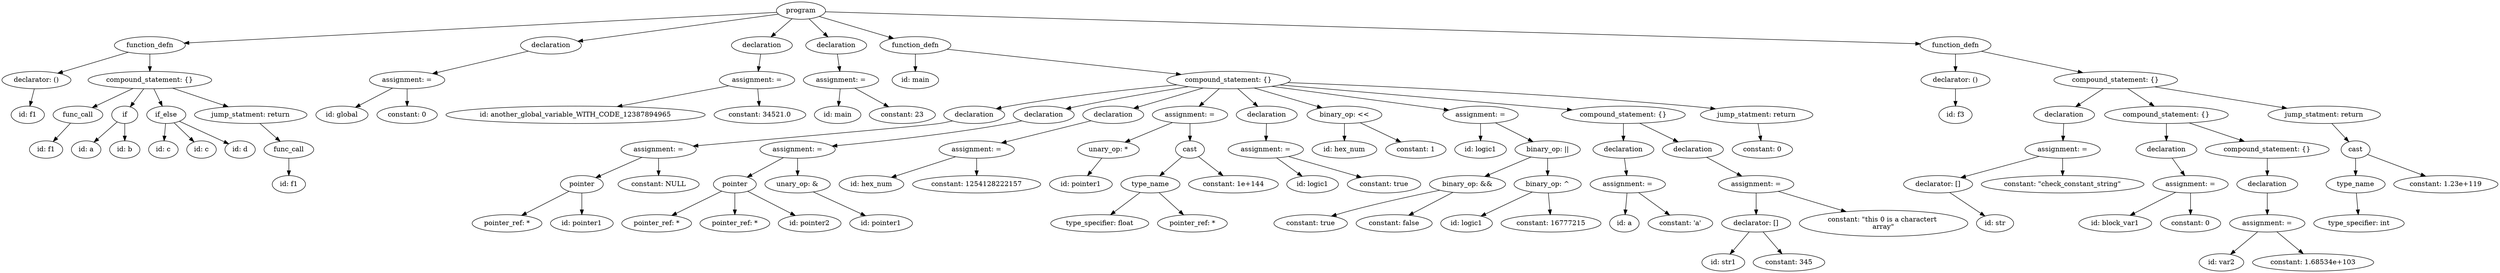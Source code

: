 strict digraph "" {
	graph [bb="0,0,5171.5,558"];
	node [label="\N"];
	259	[height=0.5,
		label=program,
		pos="1655.5,540",
		width=1.4082];
	146	[height=0.5,
		label=function_defn,
		pos="306.5,468",
		width=2.0417];
	259 -> 146	[pos="e,377.48,472.68 1605.5,536.4 1402.5,525.87 639.42,486.28 387.65,473.21"];
	154	[height=0.5,
		label=declaration,
		pos="1137.5,468",
		width=1.7512];
	259 -> 154	[pos="e,1193.3,476.54 1609.1,532.73 1516.7,520.24 1309.6,492.26 1203.3,477.89"];
	160	[height=0.5,
		label=declaration,
		pos="1574.5,468",
		width=1.7512];
	259 -> 160	[pos="e,1593.4,485.31 1637.1,523.12 1626.5,513.94 1613,502.23 1601.2,492.06"];
	165	[height=0.5,
		label=declaration,
		pos="1728.5,468",
		width=1.7512];
	259 -> 165	[pos="e,1711.4,485.39 1672.4,522.76 1681.9,513.73 1693.7,502.33 1704.2,492.35"];
	230	[height=0.5,
		label=function_defn,
		pos="1892.5,468",
		width=2.0417];
	259 -> 230	[pos="e,1847.5,482.28 1693.3,527.83 1732.3,516.31 1793.5,498.23 1837.8,485.16"];
	258	[height=0.5,
		label=function_defn,
		pos="4047.5,468",
		width=2.0417];
	259 -> 258	[pos="e,3975,471.12 1705.7,537.53 2008,528.68 3584.7,482.54 3964.9,471.42"];
	132	[height=0.5,
		label="declarator: ()",
		pos="71.5,396",
		width=1.9861];
	146 -> 132	[pos="e,115.69,410.16 261.75,453.67 222.91,442.1 166.6,425.33 125.31,413.03"];
	145	[height=0.5,
		label="compound_statement: {}",
		pos="306.5,396",
		width=3.5566];
	146 -> 145	[pos="e,306.5,414.1 306.5,449.7 306.5,441.98 306.5,432.71 306.5,424.11"];
	153	[height=0.5,
		label="assignment: =",
		pos="839.5,396",
		width=2.1667];
	154 -> 153	[pos="e,892.02,409.34 1090.3,455.91 1039.3,443.94 958.01,424.84 901.85,411.65"];
	159	[height=0.5,
		label="assignment: =",
		pos="1564.5,396",
		width=2.1667];
	160 -> 159	[pos="e,1566.9,414.1 1572,449.7 1570.9,441.98 1569.6,432.71 1568.4,424.11"];
	164	[height=0.5,
		label="assignment: =",
		pos="1738.5,396",
		width=2.1667];
	165 -> 164	[pos="e,1736.1,414.1 1731,449.7 1732.1,441.98 1733.4,432.71 1734.6,424.11"];
	167	[height=0.5,
		label="id: main",
		pos="1892.5,396",
		width=1.336];
	230 -> 167	[pos="e,1892.5,414.1 1892.5,449.7 1892.5,441.98 1892.5,432.71 1892.5,424.11"];
	229	[height=0.5,
		label="compound_statement: {}",
		pos="2541.5,396",
		width=3.5566];
	230 -> 229	[pos="e,2443.2,407.61 1958.3,459.9 2070,447.86 2297.7,423.3 2433.2,408.68"];
	233	[height=0.5,
		label="declarator: ()",
		pos="4047.5,396",
		width=1.9861];
	258 -> 233	[pos="e,4047.5,414.1 4047.5,449.7 4047.5,441.98 4047.5,432.71 4047.5,424.11"];
	257	[height=0.5,
		label="compound_statement: {}",
		pos="4379.5,396",
		width=3.5566];
	258 -> 257	[pos="e,4311.5,411.34 4101.2,455.68 4155.4,444.24 4239.8,426.46 4301.4,413.46"];
	131	[height=0.5,
		label="id: f1",
		pos="53.5,324",
		width=0.95833];
	132 -> 131	[pos="e,57.898,342.1 67.051,377.7 65.045,369.9 62.631,360.51 60.399,351.83"];
	134	[height=0.5,
		label=func_call,
		pos="157.5,324",
		width=1.4306];
	145 -> 134	[pos="e,187.19,338.95 271.57,378.59 249.04,368 219.71,354.23 196.43,343.29"];
	137	[height=0.5,
		label=if,
		pos="254.5,324",
		width=0.75];
	145 -> 137	[pos="e,265.91,340.36 293.91,378.05 287.31,369.17 279.12,358.14 271.92,348.45"];
	141	[height=0.5,
		label=if_else,
		pos="340.5,324",
		width=1.125];
	145 -> 141	[pos="e,332.19,342.1 314.9,377.7 318.77,369.73 323.45,360.1 327.74,351.26"];
	144	[height=0.5,
		label="jump_statment: return",
		pos="515.5,324",
		width=3.2361];
	145 -> 144	[pos="e,468.87,340.62 353.66,379.2 385,368.71 426.31,354.87 459.34,343.81"];
	151	[height=0.5,
		label="id: global",
		pos="704.5,324",
		width=1.5];
	153 -> 151	[pos="e,732.4,339.46 809.2,379.29 789.16,368.9 762.75,355.2 741.47,344.17"];
	152	[height=0.5,
		label="constant: 0",
		pos="839.5,324",
		width=1.7361];
	153 -> 152	[pos="e,839.5,342.1 839.5,377.7 839.5,369.98 839.5,360.71 839.5,352.11"];
	157	[height=0.5,
		label="id: another_global_variable_WITH_CODE_12387894965",
		pos="1188.5,324",
		width=7.4583];
	159 -> 157	[pos="e,1274.8,341.06 1505.8,384.06 1446.7,373.07 1354.7,355.93 1284.9,342.94"];
	158	[height=0.5,
		label="constant: 34521.0",
		pos="1570.5,324",
		width=2.6389];
	159 -> 158	[pos="e,1569,342.1 1566,377.7 1566.6,369.98 1567.4,360.71 1568.2,352.11"];
	162	[height=0.5,
		label="id: main",
		pos="1731.5,324",
		width=1.336];
	164 -> 162	[pos="e,1733.2,342.1 1736.8,377.7 1736,369.98 1735.1,360.71 1734.2,352.11"];
	163	[height=0.5,
		label="constant: 23",
		pos="1865.5,324",
		width=1.8957];
	164 -> 163	[pos="e,1837.2,340.58 1767.3,379.12 1785.4,369.16 1808.9,356.22 1828.3,345.49"];
	174	[height=0.5,
		label=declaration,
		pos="2014.5,324",
		width=1.7512];
	229 -> 174	[pos="e,2060,336.59 2434.3,386.05 2341.8,377.49 2204.8,362.78 2086.5,342 2081.1,341.06 2075.5,339.96 2070,338.78"];
	183	[height=0.5,
		label=declaration,
		pos="2158.5,324",
		width=1.7512];
	229 -> 183	[pos="e,2204.5,336.32 2458.4,382.3 2395.6,372.35 2307.4,357.61 2230.5,342 2225.2,340.93 2219.8,339.75 2214.3,338.54"];
	188	[height=0.5,
		label=declaration,
		pos="2302.5,324",
		width=1.7512];
	229 -> 188	[pos="e,2344.8,337.38 2488.8,379.55 2448.8,367.86 2394.3,351.88 2354.5,340.24"];
	196	[height=0.5,
		label="assignment: =",
		pos="2461.5,324",
		width=2.1667];
	229 -> 196	[pos="e,2480.4,341.55 2522.1,378.05 2511.9,369.13 2499.3,358.06 2488.2,348.34"];
	201	[height=0.5,
		label=declaration,
		pos="2620.5,324",
		width=1.7512];
	229 -> 201	[pos="e,2602.1,341.31 2560.6,378.05 2570.8,369.07 2583.4,357.9 2594.4,348.12"];
	204	[height=0.5,
		label="binary_op: <<",
		pos="2781.5,324",
		width=2.1528];
	229 -> 204	[pos="e,2735.2,338.52 2594.5,379.55 2633.3,368.23 2685.9,352.89 2725.4,341.36"];
	213	[height=0.5,
		label="assignment: =",
		pos="3063.5,324",
		width=2.1667];
	229 -> 213	[pos="e,2997.9,333.8 2630.6,383.05 2731.2,369.56 2893.1,347.85 2987.8,335.15"];
	226	[height=0.5,
		label="compound_statement: {}",
		pos="3359.5,324",
		width=3.5566];
	229 -> 226	[pos="e,3253.3,334.09 2647.6,385.92 2801,372.79 3083.9,348.59 3243,334.97"];
	228	[height=0.5,
		label="jump_statment: return",
		pos="3635.5,324",
		width=3.2361];
	229 -> 228	[pos="e,3550.3,336.32 2664.2,390.79 2846.1,383.96 3198.2,368.49 3496.5,342 3510.7,340.74 3525.6,339.17 3540.3,337.5"];
	232	[height=0.5,
		label="id: f3",
		pos="4047.5,324",
		width=0.95833];
	233 -> 232	[pos="e,4047.5,342.1 4047.5,377.7 4047.5,369.98 4047.5,360.71 4047.5,352.11"];
	239	[height=0.5,
		label=declaration,
		pos="4272.5,324",
		width=1.7512];
	257 -> 239	[pos="e,4296.5,340.67 4353.9,378.23 4339.2,368.61 4320.5,356.43 4304.8,346.16"];
	251	[height=0.5,
		label="compound_statement: {}",
		pos="4484.5,324",
		width=3.5566];
	257 -> 251	[pos="e,4459.2,341.87 4404.7,378.23 4418.4,369.04 4435.7,357.51 4450.7,347.54"];
	256	[height=0.5,
		label="jump_statment: return",
		pos="4811.5,324",
		width=3.2361];
	257 -> 256	[pos="e,4734.3,337.51 4460,381.96 4535.1,369.79 4646.9,351.67 4724.1,339.16"];
	133	[height=0.5,
		label="id: f1",
		pos="91.5,252",
		width=0.95833];
	134 -> 133	[pos="e,106.27,268.67 142.19,306.76 133.57,297.62 122.67,286.06 113.19,276"];
	135	[height=0.5,
		label="id: a",
		pos="174.5,252",
		width=0.84854];
	137 -> 135	[pos="e,190.82,267.28 238.69,309.17 227.23,299.14 211.52,285.39 198.51,274.01"];
	136	[height=0.5,
		label="id: b",
		pos="254.5,252",
		width=0.86659];
	137 -> 136	[pos="e,254.5,270.1 254.5,305.7 254.5,297.98 254.5,288.71 254.5,280.11"];
	138	[height=0.5,
		label="id: c",
		pos="334.5,252",
		width=0.84854];
	141 -> 138	[pos="e,335.97,270.1 339.02,305.7 338.36,297.98 337.56,288.71 336.82,280.11"];
	139	[height=0.5,
		label="id: c",
		pos="413.5,252",
		width=0.84854];
	141 -> 139	[pos="e,397.85,268.01 356.7,307.46 366.67,297.91 379.59,285.51 390.6,274.96"];
	140	[height=0.5,
		label="id: d",
		pos="493.5,252",
		width=0.86659];
	141 -> 140	[pos="e,469.9,263.8 367.85,310.49 393.84,298.6 432.95,280.7 460.62,268.04"];
	143	[height=0.5,
		label=func_call,
		pos="594.5,252",
		width=1.4306];
	144 -> 143	[pos="e,576.37,269.07 534.62,306.05 544.84,297 557.56,285.73 568.64,275.91"];
	173	[height=0.5,
		label="assignment: =",
		pos="1360.5,252",
		width=2.1667];
	174 -> 173	[pos="e,1432.2,259.26 1969.4,311.32 1960.5,309.31 1951.2,307.42 1942.5,306 1918.2,302.05 1597.2,273.71 1442.6,260.17"];
	182	[height=0.5,
		label="assignment: =",
		pos="1648.5,252",
		width=2.1667];
	183 -> 182	[pos="e,1720.2,259.2 2113,311.44 2104.2,309.45 2095.1,307.53 2086.5,306 1963.2,284.05 1818.7,268.52 1730.4,260.16"];
	187	[height=0.5,
		label="assignment: =",
		pos="2019.5,252",
		width=2.1667];
	188 -> 187	[pos="e,2070.9,265.7 2256.4,311.6 2208.6,299.77 2133.5,281.21 2080.8,268.15"];
	190	[height=0.5,
		label="unary_op: *",
		pos="2292.5,252",
		width=1.7693];
	196 -> 190	[pos="e,2327,267.27 2425.2,307.98 2399.2,297.2 2364,282.62 2336.4,271.18"];
	195	[height=0.5,
		label=cast,
		pos="2461.5,252",
		width=0.83333];
	196 -> 195	[pos="e,2461.5,270.1 2461.5,305.7 2461.5,297.98 2461.5,288.71 2461.5,280.11"];
	200	[height=0.5,
		label="assignment: =",
		pos="2618.5,252",
		width=2.1667];
	201 -> 200	[pos="e,2619,270.1 2620,305.7 2619.8,297.98 2619.5,288.71 2619.3,280.11"];
	202	[height=0.5,
		label="id: hex_num",
		pos="2781.5,252",
		width=1.8611];
	204 -> 202	[pos="e,2781.5,270.1 2781.5,305.7 2781.5,297.98 2781.5,288.71 2781.5,280.11"];
	203	[height=0.5,
		label="constant: 1",
		pos="2929.5,252",
		width=1.7361];
	204 -> 203	[pos="e,2898.4,267.73 2814,307.64 2836.1,297.16 2865.6,283.2 2889.3,272.02"];
	205	[height=0.5,
		label="id: logic1",
		pos="3063.5,252",
		width=1.4861];
	213 -> 205	[pos="e,3063.5,270.1 3063.5,305.7 3063.5,297.98 3063.5,288.71 3063.5,280.11"];
	212	[height=0.5,
		label="binary_op: ||",
		pos="3202.5,252",
		width=1.8776];
	213 -> 212	[pos="e,3172.2,268.25 3094.3,307.46 3114.6,297.24 3141.4,283.78 3163.2,272.79"];
	218	[height=0.5,
		label=declaration,
		pos="3359.5,252",
		width=1.7512];
	226 -> 218	[pos="e,3359.5,270.1 3359.5,305.7 3359.5,297.98 3359.5,288.71 3359.5,280.11"];
	225	[height=0.5,
		label=declaration,
		pos="3503.5,252",
		width=1.7512];
	226 -> 225	[pos="e,3472.9,267.88 3393.3,306.59 3414.4,296.33 3441.6,283.08 3463.8,272.32"];
	227	[height=0.5,
		label="constant: 0",
		pos="3647.5,252",
		width=1.7361];
	228 -> 227	[pos="e,3644.6,270.1 3638.5,305.7 3639.8,297.98 3641.4,288.71 3642.9,280.11"];
	238	[height=0.5,
		label="assignment: =",
		pos="4269.5,252",
		width=2.1667];
	239 -> 238	[pos="e,4270.2,270.1 4271.8,305.7 4271.4,297.98 4271,288.71 4270.7,280.11"];
	244	[height=0.5,
		label=declaration,
		pos="4484.5,252",
		width=1.7512];
	251 -> 244	[pos="e,4484.5,270.1 4484.5,305.7 4484.5,297.98 4484.5,288.71 4484.5,280.11"];
	250	[height=0.5,
		label="compound_statement: {}",
		pos="4693.5,252",
		width=3.5566];
	251 -> 250	[pos="e,4646.1,268.86 4531.7,307.2 4562.8,296.78 4603.7,283.07 4636.6,272.04"];
	255	[height=0.5,
		label=cast,
		pos="4876.5,252",
		width=0.83333];
	256 -> 255	[pos="e,4862.2,268.36 4827.2,306.05 4835.7,296.99 4846.1,285.69 4855.3,275.86"];
	142	[height=0.5,
		label="id: f1",
		pos="594.5,180",
		width=0.95833];
	143 -> 142	[pos="e,594.5,198.1 594.5,233.7 594.5,225.98 594.5,216.71 594.5,208.11"];
	171	[height=0.5,
		label=pointer,
		pos="1201.5,180",
		width=1.2277];
	173 -> 171	[pos="e,1230.3,193.7 1326,235.81 1300.5,224.6 1265.9,209.35 1239.6,197.78"];
	172	[height=0.5,
		label="constant: NULL",
		pos="1360.5,180",
		width=2.3333];
	173 -> 172	[pos="e,1360.5,198.1 1360.5,233.7 1360.5,225.98 1360.5,216.71 1360.5,208.11"];
	179	[height=0.5,
		label=pointer,
		pos="1518.5,180",
		width=1.2277];
	182 -> 179	[pos="e,1544.1,194.76 1619.3,235.29 1599.7,224.73 1573.8,210.77 1553.1,199.65"];
	181	[height=0.5,
		label="unary_op: &",
		pos="1648.5,180",
		width=1.8776];
	182 -> 181	[pos="e,1648.5,198.1 1648.5,233.7 1648.5,225.98 1648.5,216.71 1648.5,208.11"];
	185	[height=0.5,
		label="id: hex_num",
		pos="1801.5,180",
		width=1.8611];
	187 -> 185	[pos="e,1842.8,194.26 1975.9,237 1940.3,225.58 1890,209.41 1852.5,197.38"];
	186	[height=0.5,
		label="constant: 1254128222157",
		pos="2019.5,180",
		width=3.683];
	187 -> 186	[pos="e,2019.5,198.1 2019.5,233.7 2019.5,225.98 2019.5,216.71 2019.5,208.11"];
	189	[height=0.5,
		label="id: pointer1",
		pos="2235.5,180",
		width=1.8056];
	190 -> 189	[pos="e,2249.2,197.79 2278.7,234.05 2271.8,225.54 2263.2,215.07 2255.6,205.68"];
	193	[height=0.5,
		label=type_name,
		pos="2379.5,180",
		width=1.6971];
	195 -> 193	[pos="e,2398.7,197.35 2444.9,236.83 2433.8,227.37 2419,214.72 2406.3,203.85"];
	194	[height=0.5,
		label="constant: 1e+144",
		pos="2551.5,180",
		width=2.5833];
	195 -> 194	[pos="e,2529.9,197.76 2479.3,237.17 2491.4,227.71 2507.9,214.95 2522,203.98"];
	198	[height=0.5,
		label="id: logic1",
		pos="2715.5,180",
		width=1.4861];
	200 -> 198	[pos="e,2693.8,196.67 2641,234.76 2654.3,225.18 2671.3,212.92 2685.7,202.53"];
	199	[height=0.5,
		label="constant: true",
		pos="2863.5,180",
		width=2.1123];
	200 -> 199	[pos="e,2816.7,194.37 2665.4,237.59 2705.8,226.06 2764.1,209.41 2807,197.15"];
	208	[height=0.5,
		label="binary_op: &&",
		pos="3036.5,180",
		width=2.1845];
	212 -> 208	[pos="e,3072.3,196.09 3168.1,236.5 3143,225.93 3108.9,211.51 3081.6,200.02"];
	211	[height=0.5,
		label="binary_op: ^",
		pos="3202.5,180",
		width=1.9318];
	212 -> 211	[pos="e,3202.5,198.1 3202.5,233.7 3202.5,225.98 3202.5,216.71 3202.5,208.11"];
	217	[height=0.5,
		label="assignment: =",
		pos="3368.5,180",
		width=2.1667];
	218 -> 217	[pos="e,3366.3,198.1 3361.7,233.7 3362.7,225.98 3363.9,216.71 3365,208.11"];
	224	[height=0.5,
		label="assignment: =",
		pos="3634.5,180",
		width=2.1667];
	225 -> 224	[pos="e,3604.8,196.89 3531.9,235.81 3550.6,225.84 3575.2,212.67 3595.7,201.73"];
	236	[height=0.5,
		label="declarator: []",
		pos="4011.5,180",
		width=1.9861];
	238 -> 236	[pos="e,4058.5,193.75 4221,237.83 4177.6,226.06 4114,208.81 4068.3,196.4"];
	237	[height=0.5,
		label="constant: \"check_constant_string\"",
		pos="4269.5,180",
		width=4.6806];
	238 -> 237	[pos="e,4269.5,198.1 4269.5,233.7 4269.5,225.98 4269.5,216.71 4269.5,208.11"];
	243	[height=0.5,
		label="assignment: =",
		pos="4534.5,180",
		width=2.1667];
	244 -> 243	[pos="e,4522.5,197.79 4496.6,234.05 4502.6,225.63 4510,215.28 4516.7,205.97"];
	249	[height=0.5,
		label=declaration,
		pos="4693.5,180",
		width=1.7512];
	250 -> 249	[pos="e,4693.5,198.1 4693.5,233.7 4693.5,225.98 4693.5,216.71 4693.5,208.11"];
	253	[height=0.5,
		label=type_name,
		pos="4876.5,180",
		width=1.6971];
	255 -> 253	[pos="e,4876.5,198.1 4876.5,233.7 4876.5,225.98 4876.5,216.71 4876.5,208.11"];
	254	[height=0.5,
		label="constant: 1.23e+119",
		pos="5063.5,180",
		width=3];
	255 -> 254	[pos="e,5021.7,196.64 4901.3,241.7 4929.5,231.16 4976.2,213.66 5012.3,200.16"];
	169	[height=0.5,
		label="pointer_ref: *",
		pos="1046.5,99",
		width=2.004];
	171 -> 169	[pos="e,1076.8,115.43 1174.9,165.42 1150.4,152.93 1113.7,134.26 1085.9,120.06"];
	170	[height=0.5,
		label="id: pointer1",
		pos="1201.5,99",
		width=1.8056];
	171 -> 170	[pos="e,1201.5,117.11 1201.5,161.86 1201.5,151.71 1201.5,138.63 1201.5,127.12"];
	177	[height=0.5,
		label="pointer_ref: *",
		pos="1356.5,99",
		width=2.004];
	179 -> 177	[pos="e,1387.9,115.3 1491.4,165.78 1465.6,153.21 1426.5,134.16 1397.1,119.78"];
	176	[height=0.5,
		label="pointer_ref: *",
		pos="1518.5,99",
		width=2.004];
	179 -> 176	[pos="e,1518.5,117.11 1518.5,161.86 1518.5,151.71 1518.5,138.63 1518.5,127.12"];
	178	[height=0.5,
		label="id: pointer2",
		pos="1673.5,99",
		width=1.8056];
	179 -> 178	[pos="e,1643.8,115.15 1545.1,165.42 1569.8,152.86 1606.7,134.03 1634.7,119.79"];
	180	[height=0.5,
		label="id: pointer1",
		pos="1821.5,99",
		width=1.8056];
	181 -> 180	[pos="e,1789.4,114.66 1681,164.14 1709,151.36 1749.6,132.84 1779.9,118.98"];
	191	[height=0.5,
		label="type_specifier: float",
		pos="2274.5,99",
		width=2.8194];
	193 -> 191	[pos="e,2296.8,116.78 2358.3,163.01 2342.9,151.47 2322,135.71 2304.9,122.84"];
	192	[height=0.5,
		label="pointer_ref: *",
		pos="2466.5,99",
		width=2.004];
	193 -> 192	[pos="e,2448.2,116.62 2397.5,162.63 2409.9,151.37 2426.6,136.24 2440.4,123.68"];
	206	[height=0.5,
		label="constant: true",
		pos="2711.5,99",
		width=2.1123];
	208 -> 206	[pos="e,2754.6,113.9 2979,167.64 2930.2,157.67 2858.4,142.27 2796.5,126 2786,123.24 2774.8,120.02 2764.2,116.82"];
	207	[height=0.5,
		label="constant: false",
		pos="2884.5,99",
		width=2.1845];
	208 -> 207	[pos="e,2914.6,115.63 3006.1,163.2 2982.4,150.89 2949.3,133.7 2923.7,120.36"];
	209	[height=0.5,
		label="id: logic1",
		pos="3034.5,99",
		width=1.4861];
	211 -> 209	[pos="e,3064.4,114.06 3170.5,163.95 3142.9,150.99 3103,132.22 3073.6,118.37"];
	210	[height=0.5,
		label="constant: 16777215",
		pos="3209.5,99",
		width=2.875];
	211 -> 210	[pos="e,3208,117.11 3204,161.86 3204.9,151.71 3206.1,138.63 3207.1,127.12"];
	215	[height=0.5,
		label="id: a",
		pos="3361.5,99",
		width=0.84854];
	217 -> 215	[pos="e,3363,117.11 3367,161.86 3366.1,151.71 3364.9,138.63 3363.9,127.12"];
	216	[height=0.5,
		label="constant: 'a'",
		pos="3477.5,99",
		width=1.8611];
	217 -> 216	[pos="e,3455.3,116.08 3391.1,162.63 3407.3,150.9 3429.2,134.97 3447,122.11"];
	222	[height=0.5,
		label="declarator: []",
		pos="3634.5,99",
		width=1.9861];
	224 -> 222	[pos="e,3634.5,117.11 3634.5,161.86 3634.5,151.71 3634.5,138.63 3634.5,127.12"];
	223	[height=0.75,
		label="constant: \"this \0 is a character\t \narray\"",
		pos="3898.5,99",
		width=4.8472];
	224 -> 223	[pos="e,3820.8,123.24 3680.2,165.33 3716.1,154.57 3767.3,139.26 3811,126.17"];
	235	[height=0.5,
		label="id: str",
		pos="4129.5,99",
		width=1.0694];
	236 -> 235	[pos="e,4108.4,114.11 4035.4,163.01 4054,150.52 4080.1,133.1 4100,119.74"];
	241	[height=0.5,
		label="id: block_var1",
		pos="4378.5,99",
		width=2.0972];
	243 -> 241	[pos="e,4409.3,115.58 4503.7,163.39 4479.2,151 4444.8,133.59 4418.3,120.15"];
	242	[height=0.5,
		label="constant: 0",
		pos="4534.5,99",
		width=1.7361];
	243 -> 242	[pos="e,4534.5,117.11 4534.5,161.86 4534.5,151.71 4534.5,138.63 4534.5,127.12"];
	248	[height=0.5,
		label="assignment: =",
		pos="4693.5,99",
		width=2.1667];
	249 -> 248	[pos="e,4693.5,117.11 4693.5,161.86 4693.5,151.71 4693.5,138.63 4693.5,127.12"];
	252	[height=0.5,
		label="type_specifier: int",
		pos="4883.5,99",
		width=2.5998];
	253 -> 252	[pos="e,4882,117.11 4878,161.86 4878.9,151.71 4880.1,138.63 4881.1,127.12"];
	220	[height=0.5,
		label="id: str1",
		pos="3566.5,18",
		width=1.2277];
	222 -> 220	[pos="e,3580.4,35.189 3620.1,81.246 3610.5,70.1 3597.7,55.288 3587.1,42.91"];
	221	[height=0.5,
		label="constant: 345",
		pos="3702.5,18",
		width=2.0582];
	222 -> 221	[pos="e,3688.1,35.73 3648.9,81.246 3658.4,70.249 3670.9,55.682 3681.5,43.406"];
	246	[height=0.5,
		label="id: var2",
		pos="4598.5,18",
		width=1.2818];
	248 -> 246	[pos="e,4617.3,34.655 4673.4,81.246 4659.4,69.629 4640.6,54.029 4625.4,41.353"];
	247	[height=0.5,
		label="constant: 1.68534e+103",
		pos="4788.5,18",
		width=3.4861];
	248 -> 247	[pos="e,4768.1,36.002 4713.6,81.246 4727.2,70.011 4745.1,55.051 4760.1,42.613"];
}
